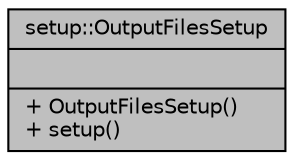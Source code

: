 digraph "setup::OutputFilesSetup"
{
 // LATEX_PDF_SIZE
  edge [fontname="Helvetica",fontsize="10",labelfontname="Helvetica",labelfontsize="10"];
  node [fontname="Helvetica",fontsize="10",shape=record];
  Node1 [label="{setup::OutputFilesSetup\n||+ OutputFilesSetup()\l+ setup()\l}",height=0.2,width=0.4,color="black", fillcolor="grey75", style="filled", fontcolor="black",tooltip="Class to setup the output file names."];
}

